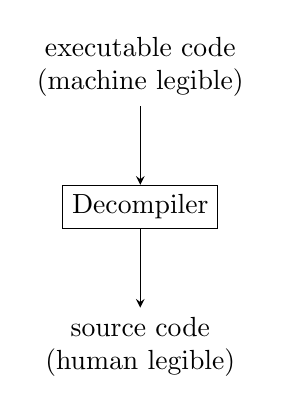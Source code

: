 \begin{tikzpicture}[>=stealth]
  \node [draw] (decompiler) {Decompiler};
  \node [above=of decompiler, align=center] (input) {executable code \\ (machine legible)};
  \node [below=of decompiler, align=center] (output) {source code \\ (human legible)};
  \draw [->] (input) -- (decompiler);
  \draw [->] (decompiler) -- (output);
\end{tikzpicture}
